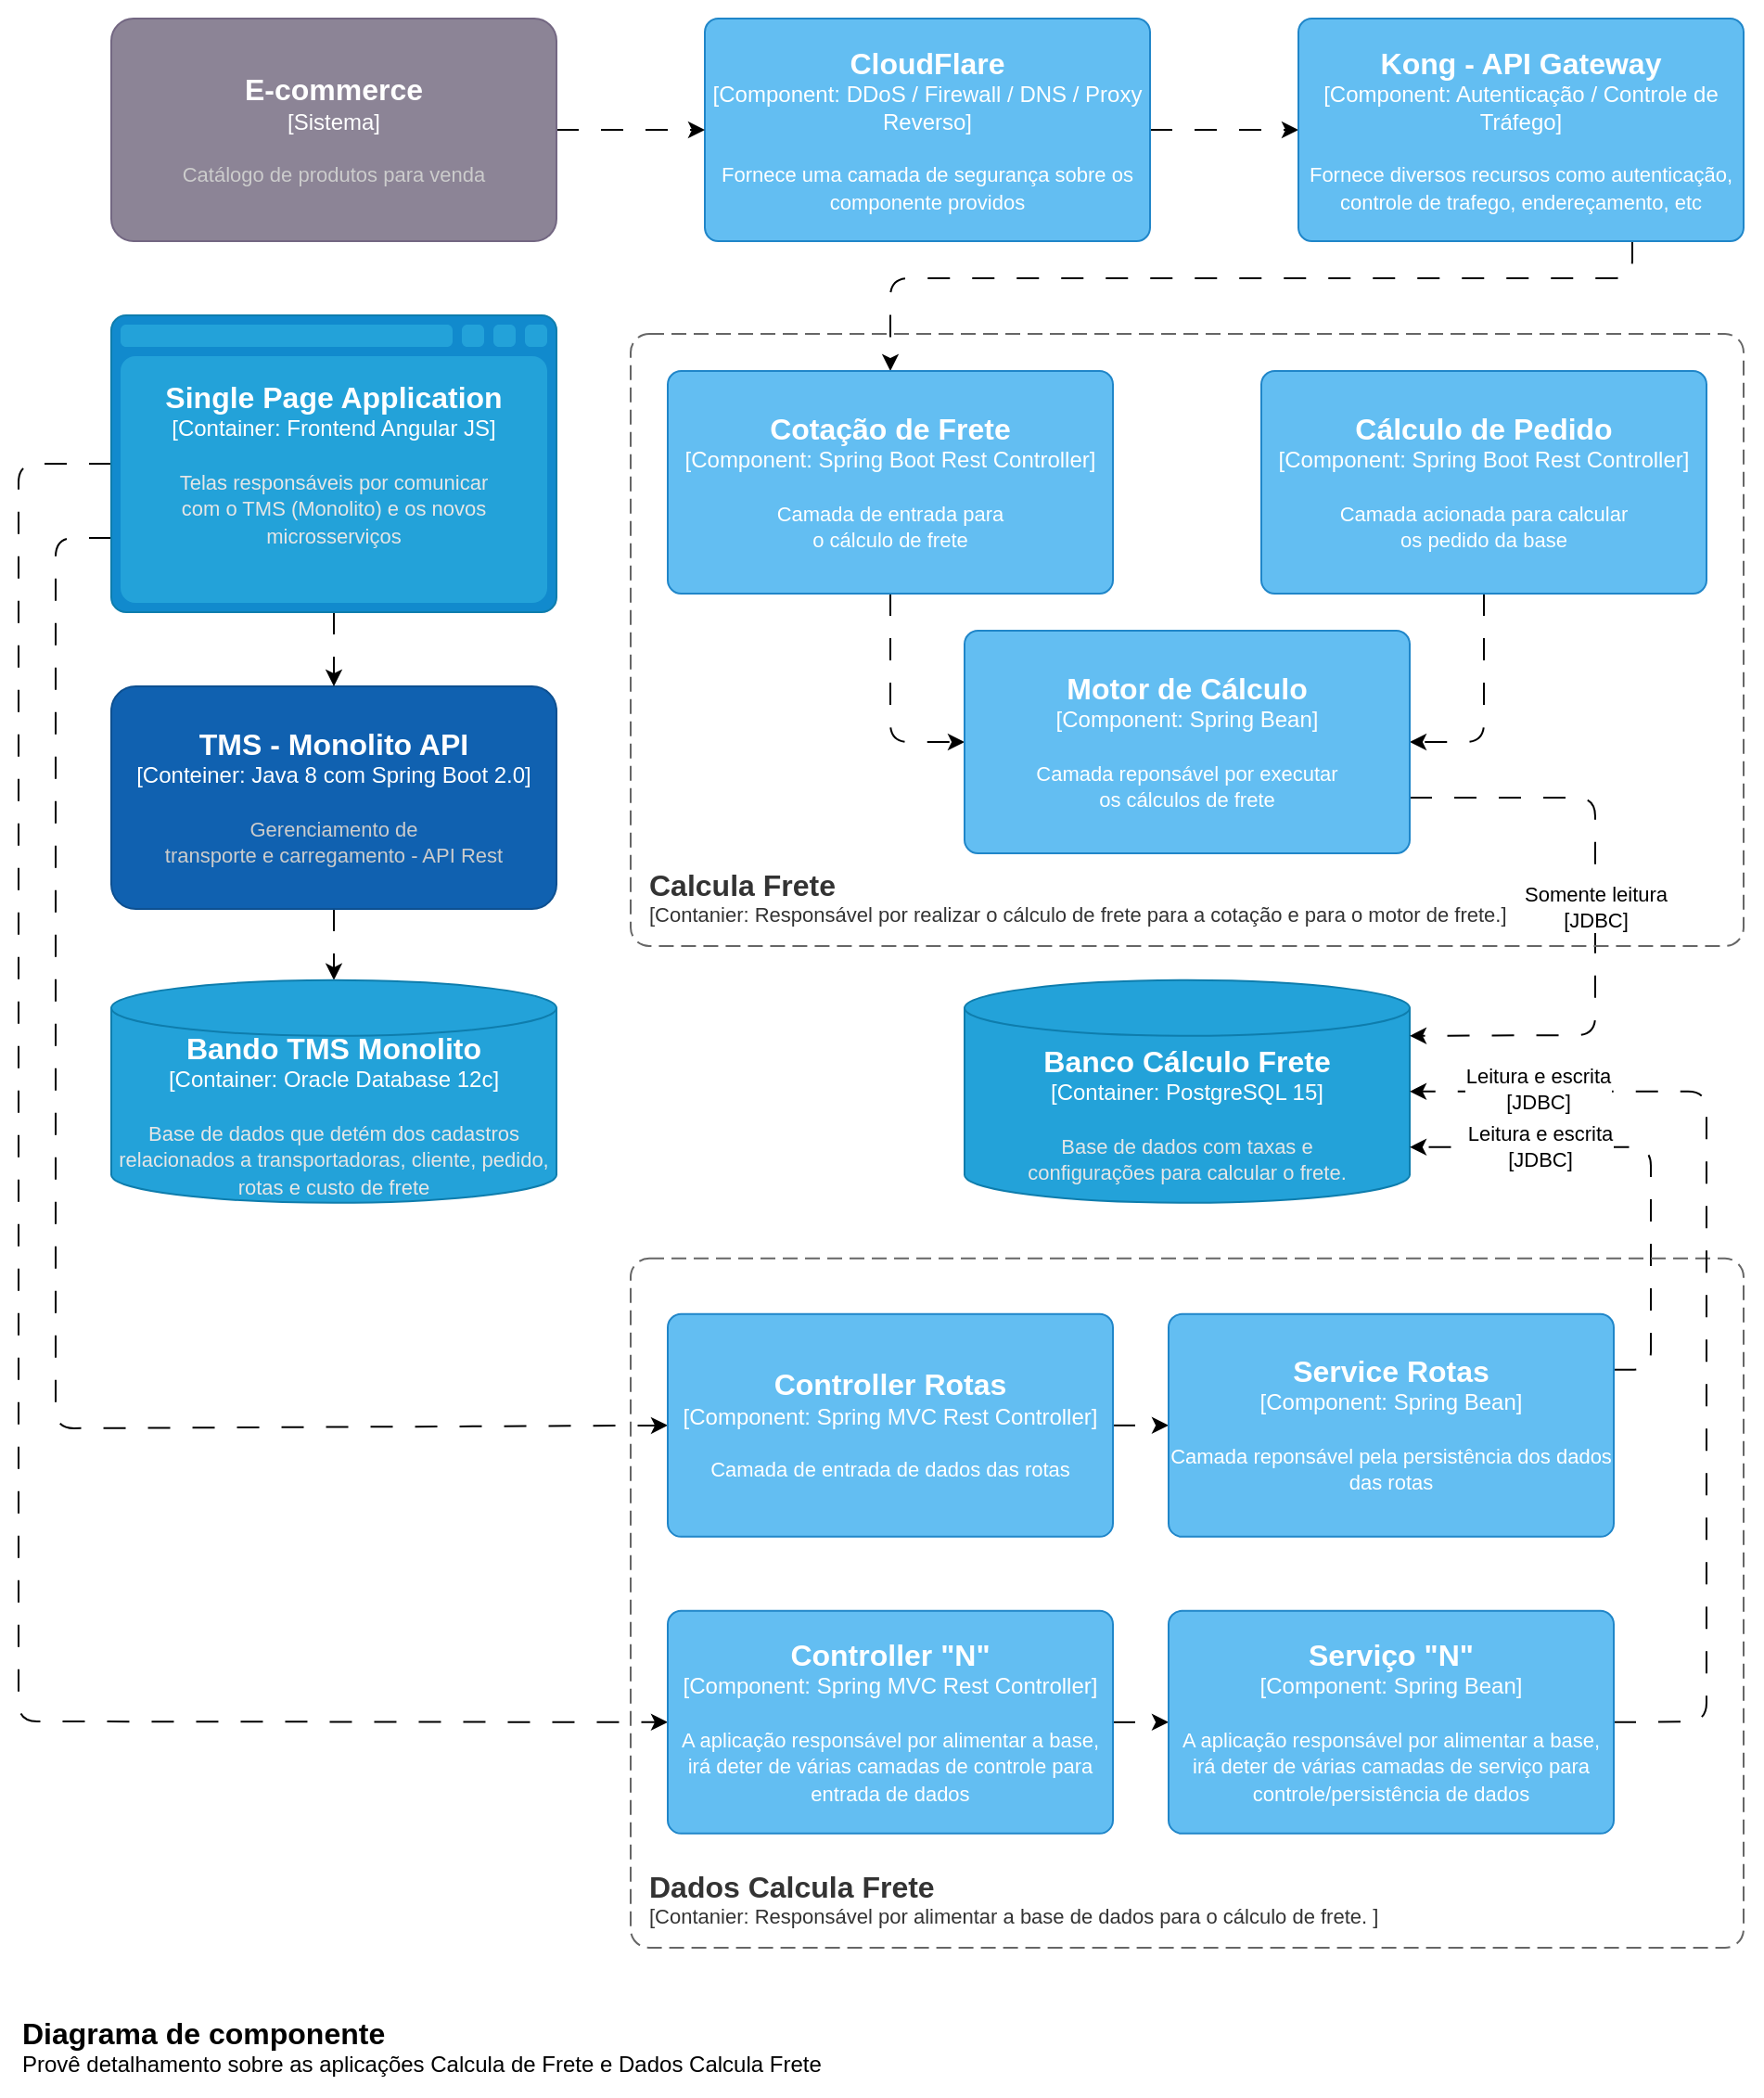 <mxfile>
    <diagram id="mharUCkaXe0DMCMQ20P8" name="Page-1">
        <mxGraphModel dx="1590" dy="774" grid="1" gridSize="10" guides="1" tooltips="1" connect="1" arrows="1" fold="1" page="1" pageScale="1" pageWidth="1654" pageHeight="1169" math="0" shadow="0">
            <root>
                <mxCell id="0"/>
                <mxCell id="1" parent="0"/>
                <mxCell id="46" value="" style="rounded=0;whiteSpace=wrap;html=1;fillColor=#FFFFFF;strokeColor=none;" vertex="1" parent="1">
                    <mxGeometry width="950" height="1130" as="geometry"/>
                </mxCell>
                <mxCell id="5" style="edgeStyle=none;html=1;entryX=0;entryY=0.5;entryDx=0;entryDy=0;entryPerimeter=0;exitX=1;exitY=0.5;exitDx=0;exitDy=0;exitPerimeter=0;dashed=1;dashPattern=12 12;strokeColor=#000000;" parent="1" source="2" target="3" edge="1">
                    <mxGeometry relative="1" as="geometry"/>
                </mxCell>
                <object placeholders="1" c4Name="CloudFlare" c4Type="Component" c4Technology="DDoS / Firewall / DNS / Proxy Reverso" c4Description="Fornece uma camada de segurança sobre os componente providos" label="&lt;font style=&quot;font-size: 16px&quot;&gt;&lt;b&gt;%c4Name%&lt;/b&gt;&lt;/font&gt;&lt;div&gt;[%c4Type%: %c4Technology%]&lt;/div&gt;&lt;br&gt;&lt;div&gt;&lt;font style=&quot;font-size: 11px&quot;&gt;%c4Description%&lt;/font&gt;&lt;/div&gt;" id="2">
                    <mxCell style="rounded=1;whiteSpace=wrap;html=1;labelBackgroundColor=none;fillColor=#63BEF2;fontColor=#ffffff;align=center;arcSize=6;strokeColor=#2086C9;metaEdit=1;resizable=0;points=[[0.25,0,0],[0.5,0,0],[0.75,0,0],[1,0.25,0],[1,0.5,0],[1,0.75,0],[0.75,1,0],[0.5,1,0],[0.25,1,0],[0,0.75,0],[0,0.5,0],[0,0.25,0]];" parent="1" vertex="1">
                        <mxGeometry x="380" y="10" width="240" height="120" as="geometry"/>
                    </mxCell>
                </object>
                <mxCell id="25" style="edgeStyle=none;html=1;dashed=1;dashPattern=12 12;exitX=0.75;exitY=1;exitDx=0;exitDy=0;exitPerimeter=0;entryX=0.5;entryY=0;entryDx=0;entryDy=0;entryPerimeter=0;strokeColor=#000000;" parent="1" source="3" target="17" edge="1">
                    <mxGeometry relative="1" as="geometry">
                        <mxPoint x="880" y="180" as="targetPoint"/>
                        <Array as="points">
                            <mxPoint x="880" y="150"/>
                            <mxPoint x="480" y="150"/>
                        </Array>
                    </mxGeometry>
                </mxCell>
                <object placeholders="1" c4Name="Kong - API Gateway" c4Type="Component" c4Technology="Autenticação / Controle de Tráfego" c4Description="Fornece diversos recursos como autenticação, controle de trafego, endereçamento, etc" label="&lt;font style=&quot;font-size: 16px&quot;&gt;&lt;b&gt;%c4Name%&lt;/b&gt;&lt;/font&gt;&lt;div&gt;[%c4Type%: %c4Technology%]&lt;/div&gt;&lt;br&gt;&lt;div&gt;&lt;font style=&quot;font-size: 11px&quot;&gt;%c4Description%&lt;/font&gt;&lt;/div&gt;" id="3">
                    <mxCell style="rounded=1;whiteSpace=wrap;html=1;labelBackgroundColor=none;fillColor=#63BEF2;fontColor=#ffffff;align=center;arcSize=6;strokeColor=#2086C9;metaEdit=1;resizable=0;points=[[0.25,0,0],[0.5,0,0],[0.75,0,0],[1,0.25,0],[1,0.5,0],[1,0.75,0],[0.75,1,0],[0.5,1,0],[0.25,1,0],[0,0.75,0],[0,0.5,0],[0,0.25,0]];" parent="1" vertex="1">
                        <mxGeometry x="700" y="10" width="240" height="120" as="geometry"/>
                    </mxCell>
                </object>
                <mxCell id="8" style="edgeStyle=none;html=1;entryX=0;entryY=0.5;entryDx=0;entryDy=0;entryPerimeter=0;dashed=1;dashPattern=12 12;strokeColor=#000000;" parent="1" source="7" target="2" edge="1">
                    <mxGeometry relative="1" as="geometry"/>
                </mxCell>
                <object placeholders="1" c4Name="E-commerce" c4Type="Sistema" c4Description="Catálogo de produtos para venda" label="&lt;font style=&quot;font-size: 16px&quot;&gt;&lt;b&gt;%c4Name%&lt;/b&gt;&lt;/font&gt;&lt;div&gt;[%c4Type%]&lt;/div&gt;&lt;br&gt;&lt;div&gt;&lt;font style=&quot;font-size: 11px&quot;&gt;&lt;font color=&quot;#cccccc&quot;&gt;%c4Description%&lt;/font&gt;&lt;/div&gt;" id="7">
                    <mxCell style="rounded=1;whiteSpace=wrap;html=1;labelBackgroundColor=none;fillColor=#8C8496;fontColor=#ffffff;align=center;arcSize=10;strokeColor=#736782;metaEdit=1;resizable=0;points=[[0.25,0,0],[0.5,0,0],[0.75,0,0],[1,0.25,0],[1,0.5,0],[1,0.75,0],[0.75,1,0],[0.5,1,0],[0.25,1,0],[0,0.75,0],[0,0.5,0],[0,0.25,0]];" parent="1" vertex="1">
                        <mxGeometry x="60" y="10" width="240" height="120" as="geometry"/>
                    </mxCell>
                </object>
                <object placeholders="1" c4Type="Banco Cálculo Frete" c4Container="Container" c4Technology="PostgreSQL 15" c4Description="Base de dados com taxas e&#10;configurações para calcular o frete." label="&lt;font style=&quot;font-size: 16px&quot;&gt;&lt;b&gt;%c4Type%&lt;/b&gt;&lt;/font&gt;&lt;div&gt;[%c4Container%:&amp;nbsp;%c4Technology%]&lt;/div&gt;&lt;br&gt;&lt;div&gt;&lt;font style=&quot;font-size: 11px&quot;&gt;&lt;font color=&quot;#E6E6E6&quot;&gt;%c4Description%&lt;/font&gt;&lt;/div&gt;" id="12">
                    <mxCell style="shape=cylinder3;size=15;whiteSpace=wrap;html=1;boundedLbl=1;rounded=0;labelBackgroundColor=none;fillColor=#23A2D9;fontSize=12;fontColor=#ffffff;align=center;strokeColor=#0E7DAD;metaEdit=1;points=[[0.5,0,0],[1,0.25,0],[1,0.5,0],[1,0.75,0],[0.5,1,0],[0,0.75,0],[0,0.5,0],[0,0.25,0]];resizable=0;" parent="1" vertex="1">
                        <mxGeometry x="520" y="528.42" width="240" height="120" as="geometry"/>
                    </mxCell>
                </object>
                <mxCell id="42" style="edgeStyle=none;html=1;dashed=1;dashPattern=12 12;strokeColor=#000000;" parent="1" source="14" target="15" edge="1">
                    <mxGeometry relative="1" as="geometry"/>
                </mxCell>
                <object c4Name="TMS - Monolito API" c4Type="Conteiner: Java 8 com Spring Boot 2.0" c4Description="Gerenciamento de&#10;transporte e carregamento - API Rest" label="&lt;font style=&quot;font-size: 16px&quot;&gt;&lt;b&gt;%c4Name%&lt;/b&gt;&lt;/font&gt;&lt;div&gt;[%c4Type%]&lt;/div&gt;&lt;br&gt;&lt;div&gt;&lt;font style=&quot;font-size: 11px&quot;&gt;&lt;font color=&quot;#cccccc&quot;&gt;%c4Description%&lt;/font&gt;&lt;/div&gt;" placeholders="1" id="14">
                    <mxCell style="rounded=1;whiteSpace=wrap;html=1;labelBackgroundColor=none;fillColor=#1061B0;fontColor=#ffffff;align=center;arcSize=11;strokeColor=#0D5091;metaEdit=1;resizable=0;points=[[0.25,0,0],[0.5,0,0],[0.75,0,0],[1,0.25,0],[1,0.5,0],[1,0.75,0],[0.75,1,0],[0.5,1,0],[0.25,1,0],[0,0.75,0],[0,0.5,0],[0,0.25,0]];" parent="1" vertex="1">
                        <mxGeometry x="60" y="370" width="240" height="120" as="geometry"/>
                    </mxCell>
                </object>
                <object placeholders="1" c4Type="Bando TMS Monolito" c4Container="Container" c4Technology="Oracle Database 12c" c4Description="Base de dados que detém dos cadastros relacionados a transportadoras, cliente, pedido, rotas e custo de frete" label="&lt;font style=&quot;font-size: 16px&quot;&gt;&lt;b&gt;%c4Type%&lt;/b&gt;&lt;/font&gt;&lt;div&gt;[%c4Container%:&amp;nbsp;%c4Technology%]&lt;/div&gt;&lt;br&gt;&lt;div&gt;&lt;font style=&quot;font-size: 11px&quot;&gt;&lt;font color=&quot;#E6E6E6&quot;&gt;%c4Description%&lt;/font&gt;&lt;/div&gt;" id="15">
                    <mxCell style="shape=cylinder3;size=15;whiteSpace=wrap;html=1;boundedLbl=1;rounded=0;labelBackgroundColor=none;fillColor=#23A2D9;fontSize=12;fontColor=#ffffff;align=center;strokeColor=#0E7DAD;metaEdit=1;points=[[0.5,0,0],[1,0.25,0],[1,0.5,0],[1,0.75,0],[0.5,1,0],[0,0.75,0],[0,0.5,0],[0,0.25,0]];resizable=0;" parent="1" vertex="1">
                        <mxGeometry x="60" y="528.42" width="240" height="120" as="geometry"/>
                    </mxCell>
                </object>
                <mxCell id="41" style="edgeStyle=none;html=1;entryX=0.5;entryY=0;entryDx=0;entryDy=0;entryPerimeter=0;dashed=1;dashPattern=12 12;" parent="1" source="16" target="14" edge="1">
                    <mxGeometry relative="1" as="geometry"/>
                </mxCell>
                <mxCell id="43" style="edgeStyle=none;html=1;exitX=0;exitY=0.75;exitDx=0;exitDy=0;exitPerimeter=0;entryX=0;entryY=0.5;entryDx=0;entryDy=0;entryPerimeter=0;dashed=1;dashPattern=12 12;strokeColor=#000000;" parent="1" source="16" target="29" edge="1">
                    <mxGeometry relative="1" as="geometry">
                        <Array as="points">
                            <mxPoint x="30" y="290"/>
                            <mxPoint x="30" y="770"/>
                        </Array>
                    </mxGeometry>
                </mxCell>
                <mxCell id="44" style="edgeStyle=none;html=1;entryX=0;entryY=0.5;entryDx=0;entryDy=0;entryPerimeter=0;dashed=1;dashPattern=12 12;strokeColor=#000000;" parent="1" source="16" target="36" edge="1">
                    <mxGeometry relative="1" as="geometry">
                        <Array as="points">
                            <mxPoint x="10" y="250"/>
                            <mxPoint x="10" y="928"/>
                        </Array>
                    </mxGeometry>
                </mxCell>
                <object placeholders="1" c4Type="Single Page Application" c4Container="Container" c4Technology="Frontend Angular JS" c4Description="Telas responsáveis por comunicar&#10;com o TMS (Monolito) e os novos microsserviços" label="&lt;font style=&quot;font-size: 16px&quot;&gt;&lt;b&gt;%c4Type%&lt;/b&gt;&lt;/font&gt;&lt;div&gt;[%c4Container%:&amp;nbsp;%c4Technology%]&lt;/div&gt;&lt;br&gt;&lt;div&gt;&lt;font style=&quot;font-size: 11px&quot;&gt;&lt;font color=&quot;#E6E6E6&quot;&gt;%c4Description%&lt;/font&gt;&lt;/div&gt;" id="16">
                    <mxCell style="shape=mxgraph.c4.webBrowserContainer2;whiteSpace=wrap;html=1;boundedLbl=1;rounded=0;labelBackgroundColor=none;strokeColor=#118ACD;fillColor=#23A2D9;strokeColor=#118ACD;strokeColor2=#0E7DAD;fontSize=12;fontColor=#ffffff;align=center;metaEdit=1;points=[[0.5,0,0],[1,0.25,0],[1,0.5,0],[1,0.75,0],[0.5,1,0],[0,0.75,0],[0,0.5,0],[0,0.25,0]];resizable=0;" parent="1" vertex="1">
                        <mxGeometry x="60" y="170" width="240" height="160" as="geometry"/>
                    </mxCell>
                </object>
                <mxCell id="23" style="edgeStyle=none;html=1;entryX=0;entryY=0.5;entryDx=0;entryDy=0;entryPerimeter=0;dashed=1;dashPattern=12 12;strokeColor=#000000;" parent="1" source="17" target="19" edge="1">
                    <mxGeometry relative="1" as="geometry">
                        <Array as="points">
                            <mxPoint x="480" y="400"/>
                        </Array>
                    </mxGeometry>
                </mxCell>
                <object placeholders="1" c4Name="Cotação de Frete" c4Type="Component" c4Technology="Spring Boot Rest Controller" c4Description="Camada de entrada para&#10;o cálculo de frete" label="&lt;font style=&quot;font-size: 16px&quot;&gt;&lt;b&gt;%c4Name%&lt;/b&gt;&lt;/font&gt;&lt;div&gt;[%c4Type%: %c4Technology%]&lt;/div&gt;&lt;br&gt;&lt;div&gt;&lt;font style=&quot;font-size: 11px&quot;&gt;%c4Description%&lt;/font&gt;&lt;/div&gt;" id="17">
                    <mxCell style="rounded=1;whiteSpace=wrap;html=1;labelBackgroundColor=none;fillColor=#63BEF2;fontColor=#ffffff;align=center;arcSize=6;strokeColor=#2086C9;metaEdit=1;resizable=0;points=[[0.25,0,0],[0.5,0,0],[0.75,0,0],[1,0.25,0],[1,0.5,0],[1,0.75,0],[0.75,1,0],[0.5,1,0],[0.25,1,0],[0,0.75,0],[0,0.5,0],[0,0.25,0]];" parent="1" vertex="1">
                        <mxGeometry x="360" y="200" width="240" height="120" as="geometry"/>
                    </mxCell>
                </object>
                <mxCell id="22" style="edgeStyle=none;html=1;entryX=1;entryY=0.5;entryDx=0;entryDy=0;entryPerimeter=0;dashed=1;dashPattern=12 12;strokeColor=#000000;" parent="1" source="18" target="19" edge="1">
                    <mxGeometry relative="1" as="geometry">
                        <Array as="points">
                            <mxPoint x="800" y="400"/>
                        </Array>
                    </mxGeometry>
                </mxCell>
                <object placeholders="1" c4Name="Cálculo de Pedido" c4Type="Component" c4Technology="Spring Boot Rest Controller" c4Description="Camada acionada para calcular&#10;os pedido da base" label="&lt;font style=&quot;font-size: 16px&quot;&gt;&lt;b&gt;%c4Name%&lt;/b&gt;&lt;/font&gt;&lt;div&gt;[%c4Type%: %c4Technology%]&lt;/div&gt;&lt;br&gt;&lt;div&gt;&lt;font style=&quot;font-size: 11px&quot;&gt;%c4Description%&lt;/font&gt;&lt;/div&gt;" id="18">
                    <mxCell style="rounded=1;whiteSpace=wrap;html=1;labelBackgroundColor=none;fillColor=#63BEF2;fontColor=#ffffff;align=center;arcSize=6;strokeColor=#2086C9;metaEdit=1;resizable=0;points=[[0.25,0,0],[0.5,0,0],[0.75,0,0],[1,0.25,0],[1,0.5,0],[1,0.75,0],[0.75,1,0],[0.5,1,0],[0.25,1,0],[0,0.75,0],[0,0.5,0],[0,0.25,0]];" parent="1" vertex="1">
                        <mxGeometry x="680" y="200" width="240" height="120" as="geometry"/>
                    </mxCell>
                </object>
                <mxCell id="26" style="edgeStyle=none;html=1;entryX=1;entryY=0.25;entryDx=0;entryDy=0;entryPerimeter=0;dashed=1;dashPattern=12 12;exitX=1;exitY=0.75;exitDx=0;exitDy=0;exitPerimeter=0;strokeColor=#000000;" parent="1" source="19" target="12" edge="1">
                    <mxGeometry relative="1" as="geometry">
                        <Array as="points">
                            <mxPoint x="860" y="430"/>
                            <mxPoint x="860" y="558"/>
                        </Array>
                    </mxGeometry>
                </mxCell>
                <mxCell id="27" value="Somente leitura&lt;br&gt;[JDBC]" style="edgeLabel;html=1;align=center;verticalAlign=middle;resizable=0;points=[];fontColor=#000000;labelBackgroundColor=#FFFFFF;" parent="26" vertex="1" connectable="0">
                    <mxGeometry x="0.162" relative="1" as="geometry">
                        <mxPoint y="-32" as="offset"/>
                    </mxGeometry>
                </mxCell>
                <object placeholders="1" c4Name="Motor de Cálculo" c4Type="Component" c4Technology="Spring Bean" c4Description="Camada reponsável por executar&#10;os cálculos de frete" label="&lt;font style=&quot;font-size: 16px&quot;&gt;&lt;b&gt;%c4Name%&lt;/b&gt;&lt;/font&gt;&lt;div&gt;[%c4Type%: %c4Technology%]&lt;/div&gt;&lt;br&gt;&lt;div&gt;&lt;font style=&quot;font-size: 11px&quot;&gt;%c4Description%&lt;/font&gt;&lt;/div&gt;" id="19">
                    <mxCell style="rounded=1;whiteSpace=wrap;html=1;labelBackgroundColor=none;fillColor=#63BEF2;fontColor=#ffffff;align=center;arcSize=6;strokeColor=#2086C9;metaEdit=1;resizable=0;points=[[0.25,0,0],[0.5,0,0],[0.75,0,0],[1,0.25,0],[1,0.5,0],[1,0.75,0],[0.75,1,0],[0.5,1,0],[0.25,1,0],[0,0.75,0],[0,0.5,0],[0,0.25,0]];" parent="1" vertex="1">
                        <mxGeometry x="520" y="340" width="240" height="120" as="geometry"/>
                    </mxCell>
                </object>
                <object placeholders="1" c4Name="Calcula Frete" c4Type="" c4Application="Contanier: Responsável por realizar o cálculo de frete para a cotação e para o motor de frete." label="&lt;font style=&quot;font-size: 16px&quot;&gt;&lt;b&gt;&lt;div style=&quot;text-align: left&quot;&gt;%c4Name%&lt;/div&gt;&lt;/b&gt;&lt;/font&gt;&lt;div style=&quot;text-align: left&quot;&gt;[%c4Application%]&lt;/div&gt;" id="24">
                    <mxCell style="rounded=1;fontSize=11;whiteSpace=wrap;html=1;dashed=1;arcSize=20;fillColor=none;strokeColor=#666666;fontColor=#333333;labelBackgroundColor=none;align=left;verticalAlign=bottom;labelBorderColor=none;spacingTop=0;spacing=10;dashPattern=8 4;metaEdit=1;rotatable=0;perimeter=rectanglePerimeter;noLabel=0;labelPadding=0;allowArrows=0;connectable=0;expand=0;recursiveResize=0;editable=1;pointerEvents=0;absoluteArcSize=1;points=[[0.25,0,0],[0.5,0,0],[0.75,0,0],[1,0.25,0],[1,0.5,0],[1,0.75,0],[0.75,1,0],[0.5,1,0],[0.25,1,0],[0,0.75,0],[0,0.5,0],[0,0.25,0]];" parent="1" vertex="1">
                        <mxGeometry x="340" y="180" width="600" height="330" as="geometry"/>
                    </mxCell>
                </object>
                <mxCell id="28" style="edgeStyle=none;html=1;dashed=1;dashPattern=12 12;entryX=0;entryY=0.5;entryDx=0;entryDy=0;entryPerimeter=0;exitX=1;exitY=0.5;exitDx=0;exitDy=0;exitPerimeter=0;strokeColor=#000000;" parent="1" source="29" target="33" edge="1">
                    <mxGeometry relative="1" as="geometry">
                        <Array as="points"/>
                        <mxPoint x="480" y="828.42" as="targetPoint"/>
                    </mxGeometry>
                </mxCell>
                <object placeholders="1" c4Name="Controller Rotas" c4Type="Component" c4Technology="Spring MVC Rest Controller" c4Description="Camada de entrada de dados das rotas" label="&lt;font style=&quot;font-size: 16px&quot;&gt;&lt;b&gt;%c4Name%&lt;/b&gt;&lt;/font&gt;&lt;div&gt;[%c4Type%: %c4Technology%]&lt;/div&gt;&lt;br&gt;&lt;div&gt;&lt;font style=&quot;font-size: 11px&quot;&gt;%c4Description%&lt;/font&gt;&lt;/div&gt;" id="29">
                    <mxCell style="rounded=1;whiteSpace=wrap;html=1;labelBackgroundColor=none;fillColor=#63BEF2;fontColor=#ffffff;align=center;arcSize=6;strokeColor=#2086C9;metaEdit=1;resizable=0;points=[[0.25,0,0],[0.5,0,0],[0.75,0,0],[1,0.25,0],[1,0.5,0],[1,0.75,0],[0.75,1,0],[0.5,1,0],[0.25,1,0],[0,0.75,0],[0,0.5,0],[0,0.25,0]];" parent="1" vertex="1">
                        <mxGeometry x="360" y="708.42" width="240" height="120" as="geometry"/>
                    </mxCell>
                </object>
                <mxCell id="35" value="&lt;font&gt;&lt;span style=&quot;font-family: Helvetica; font-size: 11px; font-style: normal; font-variant-ligatures: normal; font-variant-caps: normal; font-weight: 400; letter-spacing: normal; orphans: 2; text-align: center; text-indent: 0px; text-transform: none; widows: 2; word-spacing: 0px; -webkit-text-stroke-width: 0px; text-decoration-thickness: initial; text-decoration-style: initial; text-decoration-color: initial; float: none; display: inline !important;&quot;&gt;Leitura e escrita&lt;/span&gt;&lt;br style=&quot;border-color: rgb(0, 0, 0); font-family: Helvetica; font-size: 11px; font-style: normal; font-variant-ligatures: normal; font-variant-caps: normal; font-weight: 400; letter-spacing: normal; orphans: 2; text-align: center; text-indent: 0px; text-transform: none; widows: 2; word-spacing: 0px; -webkit-text-stroke-width: 0px; text-decoration-thickness: initial; text-decoration-style: initial; text-decoration-color: initial;&quot;&gt;&lt;span style=&quot;font-family: Helvetica; font-size: 11px; font-style: normal; font-variant-ligatures: normal; font-variant-caps: normal; font-weight: 400; letter-spacing: normal; orphans: 2; text-align: center; text-indent: 0px; text-transform: none; widows: 2; word-spacing: 0px; -webkit-text-stroke-width: 0px; text-decoration-thickness: initial; text-decoration-style: initial; text-decoration-color: initial; float: none; display: inline !important;&quot;&gt;[JDBC]&lt;/span&gt;&lt;/font&gt;" style="edgeStyle=none;html=1;entryX=1;entryY=0.75;entryDx=0;entryDy=0;entryPerimeter=0;dashed=1;dashPattern=12 12;exitX=1;exitY=0.25;exitDx=0;exitDy=0;exitPerimeter=0;strokeColor=#000000;fontColor=#000000;labelBackgroundColor=#FFFFFF;" parent="1" source="33" target="12" edge="1">
                    <mxGeometry x="0.481" relative="1" as="geometry">
                        <mxPoint x="801" y="707.42" as="sourcePoint"/>
                        <mxPoint x="761" y="587.42" as="targetPoint"/>
                        <Array as="points">
                            <mxPoint x="890" y="738.42"/>
                            <mxPoint x="890" y="618.42"/>
                        </Array>
                        <mxPoint as="offset"/>
                    </mxGeometry>
                </mxCell>
                <object placeholders="1" c4Name="Service Rotas" c4Type="Component" c4Technology="Spring Bean" c4Description="Camada reponsável pela persistência dos dados das rotas" label="&lt;font style=&quot;font-size: 16px&quot;&gt;&lt;b&gt;%c4Name%&lt;/b&gt;&lt;/font&gt;&lt;div&gt;[%c4Type%: %c4Technology%]&lt;/div&gt;&lt;br&gt;&lt;div&gt;&lt;font style=&quot;font-size: 11px&quot;&gt;%c4Description%&lt;/font&gt;&lt;/div&gt;" id="33">
                    <mxCell style="rounded=1;whiteSpace=wrap;html=1;labelBackgroundColor=none;fillColor=#63BEF2;fontColor=#ffffff;align=center;arcSize=6;strokeColor=#2086C9;metaEdit=1;resizable=0;points=[[0.25,0,0],[0.5,0,0],[0.75,0,0],[1,0.25,0],[1,0.5,0],[1,0.75,0],[0.75,1,0],[0.5,1,0],[0.25,1,0],[0,0.75,0],[0,0.5,0],[0,0.25,0]];" parent="1" vertex="1">
                        <mxGeometry x="630" y="708.42" width="240" height="120" as="geometry"/>
                    </mxCell>
                </object>
                <object placeholders="1" c4Name="Dados Calcula Frete" c4Type="" c4Application="Contanier: Responsável por alimentar a base de dados para o cálculo de frete. " label="&lt;font style=&quot;font-size: 16px&quot;&gt;&lt;b&gt;&lt;div style=&quot;text-align: left&quot;&gt;%c4Name%&lt;/div&gt;&lt;/b&gt;&lt;/font&gt;&lt;div style=&quot;text-align: left&quot;&gt;[%c4Application%]&lt;/div&gt;" id="34">
                    <mxCell style="rounded=1;fontSize=11;whiteSpace=wrap;html=1;dashed=1;arcSize=20;fillColor=none;strokeColor=#666666;fontColor=#333333;labelBackgroundColor=none;align=left;verticalAlign=bottom;labelBorderColor=none;spacingTop=0;spacing=10;dashPattern=8 4;metaEdit=1;rotatable=0;perimeter=rectanglePerimeter;noLabel=0;labelPadding=0;allowArrows=0;connectable=0;expand=0;recursiveResize=0;editable=1;pointerEvents=0;absoluteArcSize=1;points=[[0.25,0,0],[0.5,0,0],[0.75,0,0],[1,0.25,0],[1,0.5,0],[1,0.75,0],[0.75,1,0],[0.5,1,0],[0.25,1,0],[0,0.75,0],[0,0.5,0],[0,0.25,0]];" parent="1" vertex="1">
                        <mxGeometry x="340" y="678.42" width="600" height="371.58" as="geometry"/>
                    </mxCell>
                </object>
                <mxCell id="38" style="edgeStyle=none;html=1;dashed=1;dashPattern=12 12;strokeColor=#000000;" parent="1" source="36" target="37" edge="1">
                    <mxGeometry relative="1" as="geometry"/>
                </mxCell>
                <object placeholders="1" c4Name="Controller &quot;N&quot;" c4Type="Component" c4Technology="Spring MVC Rest Controller" c4Description="A aplicação responsável por alimentar a base, irá deter de várias camadas de controle para entrada de dados" label="&lt;font style=&quot;font-size: 16px&quot;&gt;&lt;b&gt;%c4Name%&lt;/b&gt;&lt;/font&gt;&lt;div&gt;[%c4Type%: %c4Technology%]&lt;/div&gt;&lt;br&gt;&lt;div&gt;&lt;font style=&quot;font-size: 11px&quot;&gt;%c4Description%&lt;/font&gt;&lt;/div&gt;" id="36">
                    <mxCell style="rounded=1;whiteSpace=wrap;html=1;labelBackgroundColor=none;fillColor=#63BEF2;fontColor=#ffffff;align=center;arcSize=6;strokeColor=#2086C9;metaEdit=1;resizable=0;points=[[0.25,0,0],[0.5,0,0],[0.75,0,0],[1,0.25,0],[1,0.5,0],[1,0.75,0],[0.75,1,0],[0.5,1,0],[0.25,1,0],[0,0.75,0],[0,0.5,0],[0,0.25,0]];" parent="1" vertex="1">
                        <mxGeometry x="360" y="868.42" width="240" height="120" as="geometry"/>
                    </mxCell>
                </object>
                <mxCell id="39" style="edgeStyle=none;html=1;entryX=1;entryY=0.5;entryDx=0;entryDy=0;entryPerimeter=0;dashed=1;dashPattern=12 12;exitX=1;exitY=0.5;exitDx=0;exitDy=0;exitPerimeter=0;strokeColor=#000000;" parent="1" source="37" target="12" edge="1">
                    <mxGeometry relative="1" as="geometry">
                        <Array as="points">
                            <mxPoint x="920" y="928"/>
                            <mxPoint x="920" y="588.42"/>
                        </Array>
                    </mxGeometry>
                </mxCell>
                <mxCell id="40" value="&lt;font&gt;Leitura e escrita&lt;br&gt;[JDBC]&lt;/font&gt;" style="edgeLabel;html=1;align=center;verticalAlign=middle;resizable=0;points=[];fontColor=#000000;labelBackgroundColor=#FFFFFF;" parent="39" vertex="1" connectable="0">
                    <mxGeometry x="0.656" y="-2" relative="1" as="geometry">
                        <mxPoint x="-26" as="offset"/>
                    </mxGeometry>
                </mxCell>
                <object placeholders="1" c4Name="Serviço &quot;N&quot;" c4Type="Component" c4Technology="Spring Bean" c4Description="A aplicação responsável por alimentar a base, irá deter de várias camadas de serviço para controle/persistência de dados" label="&lt;font style=&quot;font-size: 16px&quot;&gt;&lt;b&gt;%c4Name%&lt;/b&gt;&lt;/font&gt;&lt;div&gt;[%c4Type%: %c4Technology%]&lt;/div&gt;&lt;br&gt;&lt;div&gt;&lt;font style=&quot;font-size: 11px&quot;&gt;%c4Description%&lt;/font&gt;&lt;/div&gt;" id="37">
                    <mxCell style="rounded=1;whiteSpace=wrap;html=1;labelBackgroundColor=none;fillColor=#63BEF2;fontColor=#ffffff;align=center;arcSize=6;strokeColor=#2086C9;metaEdit=1;resizable=0;points=[[0.25,0,0],[0.5,0,0],[0.75,0,0],[1,0.25,0],[1,0.5,0],[1,0.75,0],[0.75,1,0],[0.5,1,0],[0.25,1,0],[0,0.75,0],[0,0.5,0],[0,0.25,0]];" parent="1" vertex="1">
                        <mxGeometry x="630" y="868.42" width="240" height="120" as="geometry"/>
                    </mxCell>
                </object>
                <object placeholders="1" c4Name="Diagrama de componente" c4Type="ContainerDiagramTitle" c4Description="Provê detalhamento sobre as aplicações Calcula de Frete e Dados Calcula Frete" label="&lt;font style=&quot;font-size: 16px&quot;&gt;&lt;b&gt;&lt;div style=&quot;text-align: left&quot;&gt;%c4Name%&lt;/div&gt;&lt;/b&gt;&lt;/font&gt;&lt;div style=&quot;text-align: left&quot;&gt;%c4Description%&lt;/div&gt;" id="45">
                    <mxCell style="text;html=1;align=left;verticalAlign=top;whiteSpace=wrap;rounded=0;metaEdit=1;allowArrows=0;resizable=1;rotatable=0;connectable=0;recursiveResize=0;expand=0;pointerEvents=0;points=[[0.25,0,0],[0.5,0,0],[0.75,0,0],[1,0.25,0],[1,0.5,0],[1,0.75,0],[0.75,1,0],[0.5,1,0],[0.25,1,0],[0,0.75,0],[0,0.5,0],[0,0.25,0]];fontColor=#000000;" parent="1" vertex="1">
                        <mxGeometry x="10" y="1080" width="450" height="40" as="geometry"/>
                    </mxCell>
                </object>
            </root>
        </mxGraphModel>
    </diagram>
</mxfile>